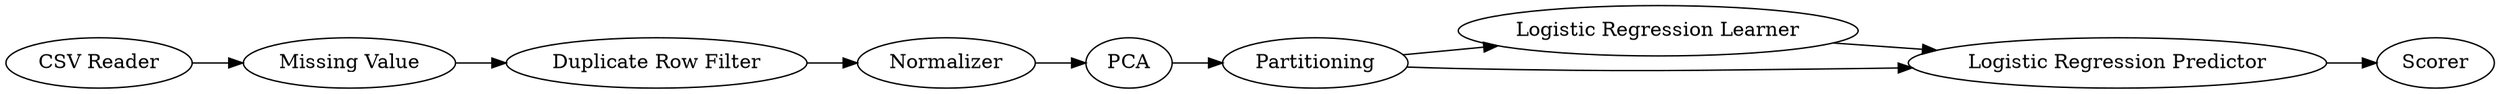digraph {
	4 -> 5
	3 -> 4
	8 -> 7
	5 -> 6
	1 -> 2
	2 -> 3
	7 -> 9
	6 -> 7
	6 -> 8
	5 [label=PCA]
	1 [label="CSV Reader"]
	7 [label="Logistic Regression Predictor"]
	9 [label=Scorer]
	4 [label=Normalizer]
	6 [label=Partitioning]
	8 [label="Logistic Regression Learner"]
	3 [label="Duplicate Row Filter"]
	2 [label="Missing Value"]
	rankdir=LR
}
